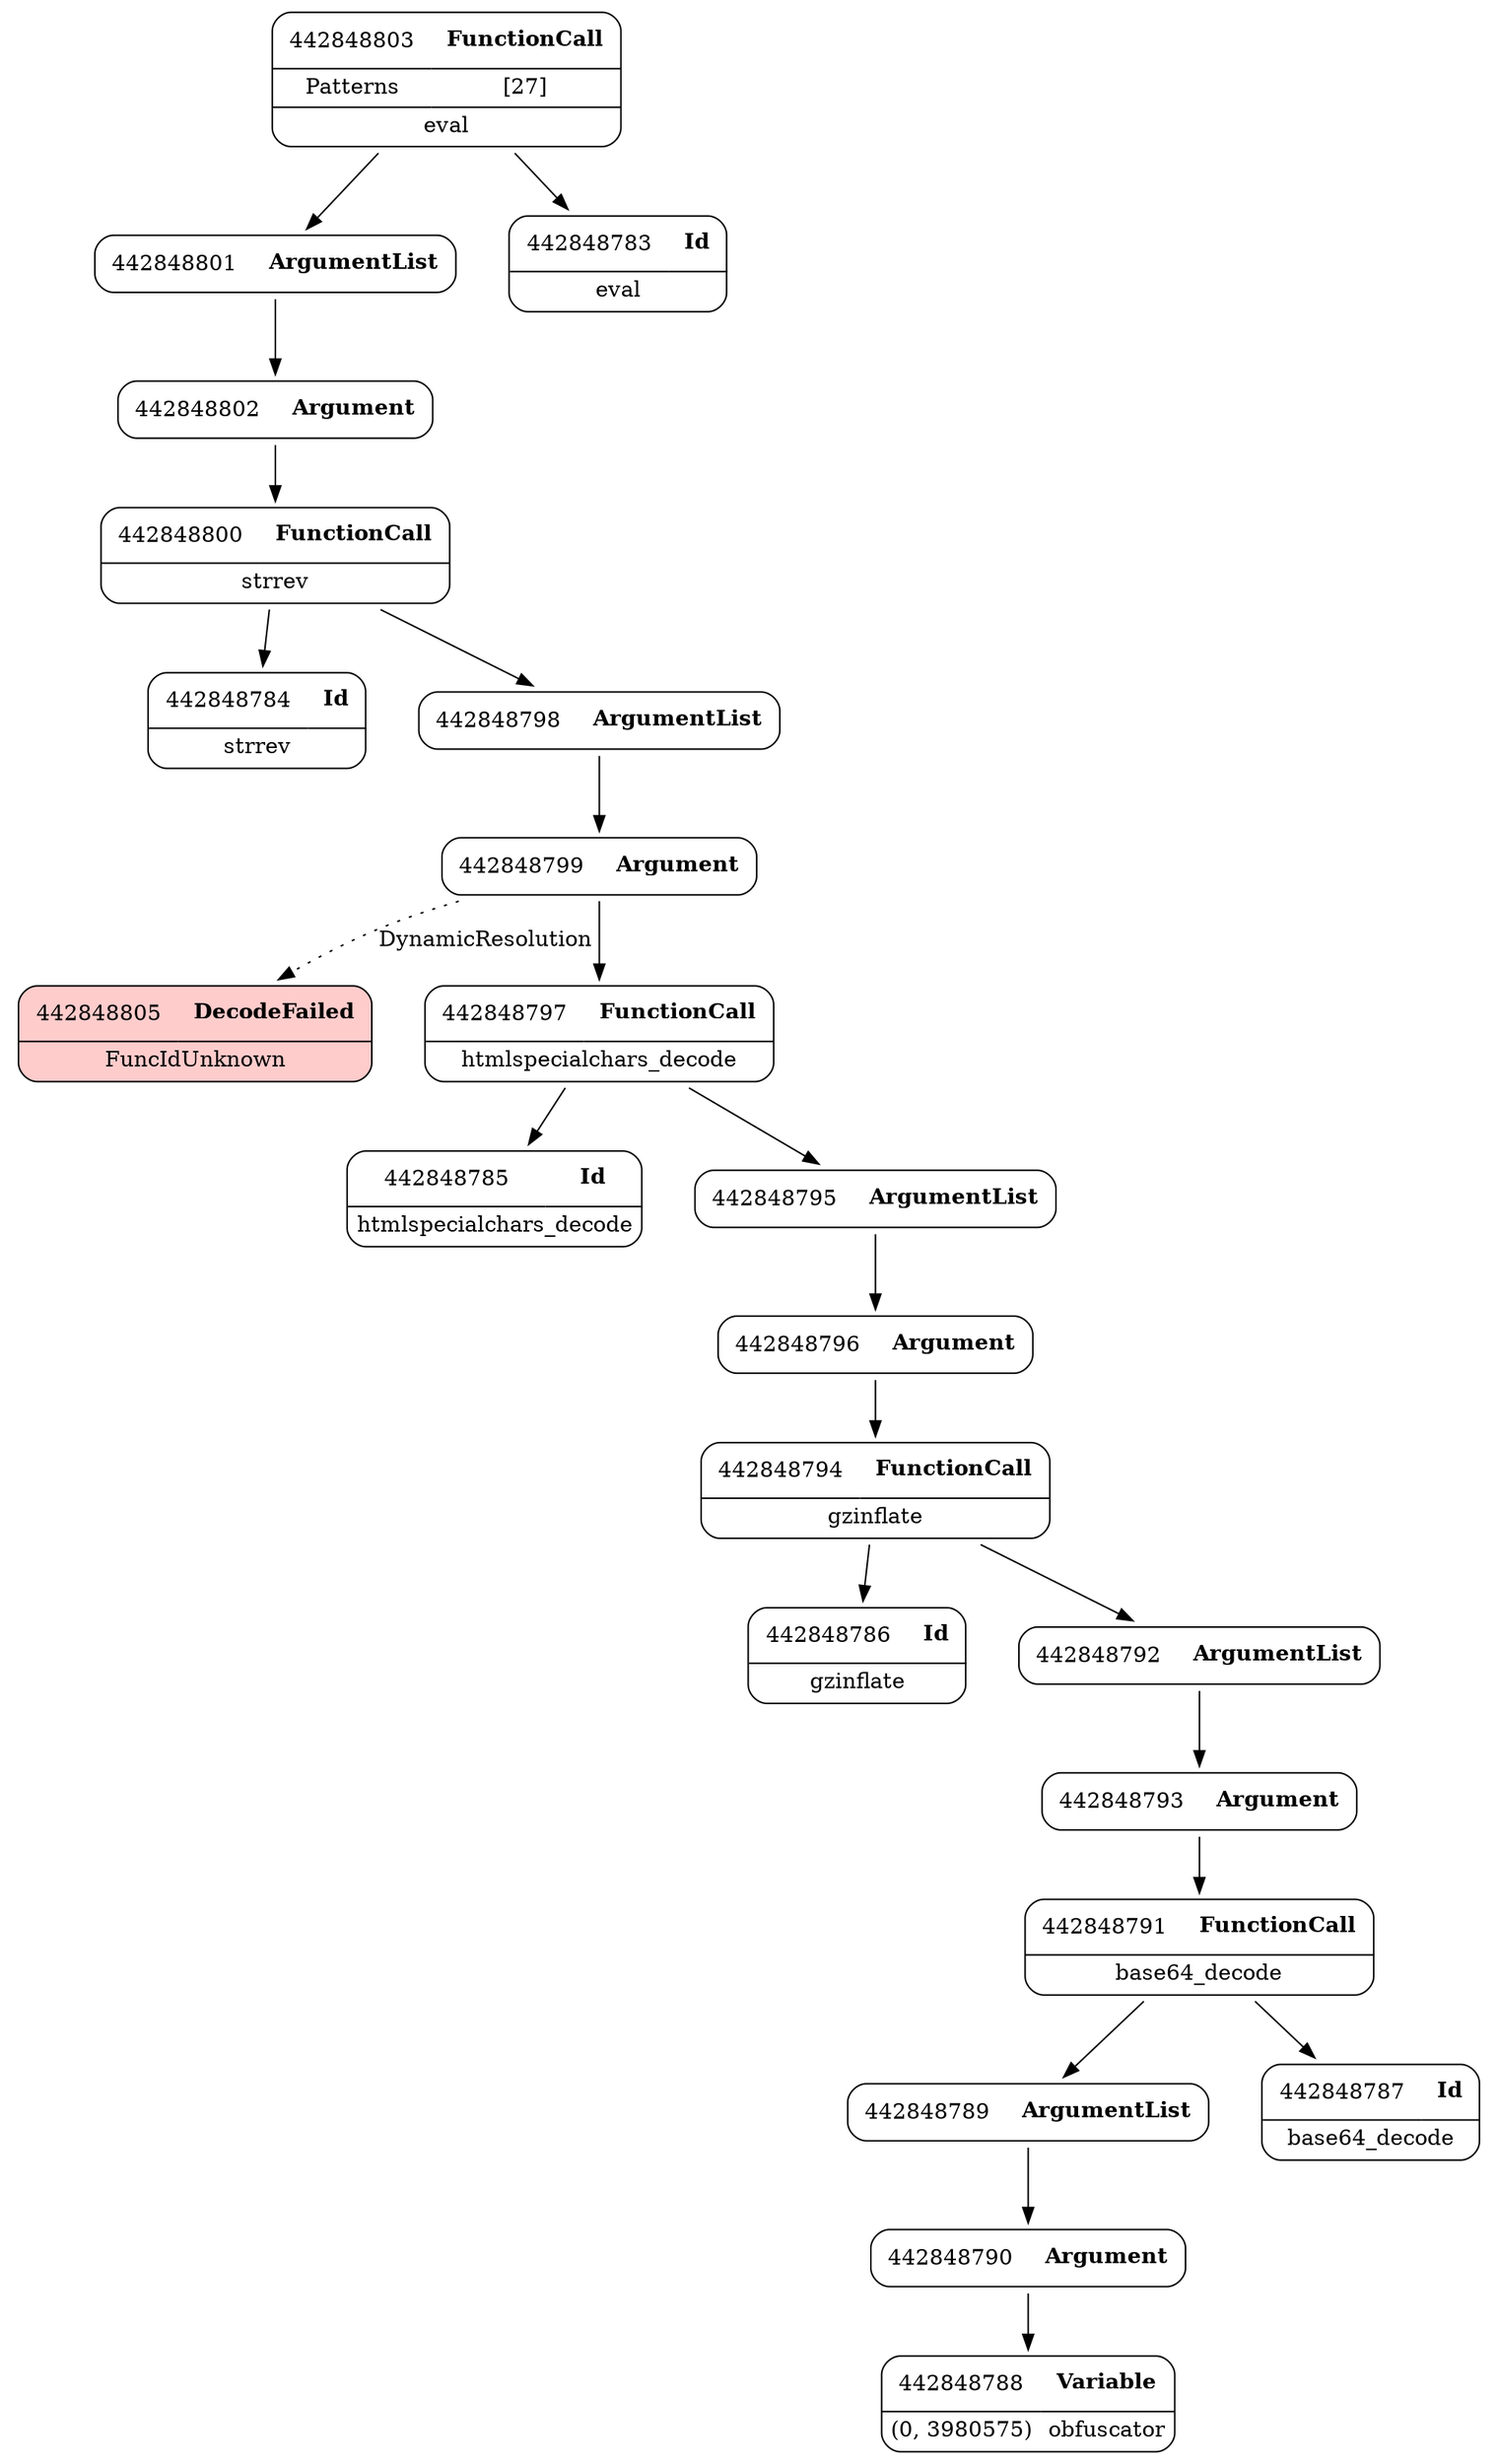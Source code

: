 digraph ast {
node [shape=none];
442848805 [label=<<TABLE border='1' cellspacing='0' cellpadding='10' style='rounded' bgcolor='#FFCCCC' ><TR><TD border='0'>442848805</TD><TD border='0'><B>DecodeFailed</B></TD></TR><HR/><TR><TD border='0' cellpadding='5' colspan='2'>FuncIdUnknown</TD></TR></TABLE>>];
442848801 [label=<<TABLE border='1' cellspacing='0' cellpadding='10' style='rounded' ><TR><TD border='0'>442848801</TD><TD border='0'><B>ArgumentList</B></TD></TR></TABLE>>];
442848801 -> 442848802 [weight=2];
442848800 [label=<<TABLE border='1' cellspacing='0' cellpadding='10' style='rounded' ><TR><TD border='0'>442848800</TD><TD border='0'><B>FunctionCall</B></TD></TR><HR/><TR><TD border='0' cellpadding='5' colspan='2'>strrev</TD></TR></TABLE>>];
442848800 -> 442848784 [weight=2];
442848800 -> 442848798 [weight=2];
442848803 [label=<<TABLE border='1' cellspacing='0' cellpadding='10' style='rounded' ><TR><TD border='0'>442848803</TD><TD border='0'><B>FunctionCall</B></TD></TR><HR/><TR><TD border='0' cellpadding='5'>Patterns</TD><TD border='0' cellpadding='5'>[27]</TD></TR><HR/><TR><TD border='0' cellpadding='5' colspan='2'>eval</TD></TR></TABLE>>];
442848803 -> 442848783 [weight=2];
442848803 -> 442848801 [weight=2];
442848802 [label=<<TABLE border='1' cellspacing='0' cellpadding='10' style='rounded' ><TR><TD border='0'>442848802</TD><TD border='0'><B>Argument</B></TD></TR></TABLE>>];
442848802 -> 442848800 [weight=2];
442848783 [label=<<TABLE border='1' cellspacing='0' cellpadding='10' style='rounded' ><TR><TD border='0'>442848783</TD><TD border='0'><B>Id</B></TD></TR><HR/><TR><TD border='0' cellpadding='5' colspan='2'>eval</TD></TR></TABLE>>];
442848789 [label=<<TABLE border='1' cellspacing='0' cellpadding='10' style='rounded' ><TR><TD border='0'>442848789</TD><TD border='0'><B>ArgumentList</B></TD></TR></TABLE>>];
442848789 -> 442848790 [weight=2];
442848788 [label=<<TABLE border='1' cellspacing='0' cellpadding='10' style='rounded' ><TR><TD border='0'>442848788</TD><TD border='0'><B>Variable</B></TD></TR><HR/><TR><TD border='0' cellpadding='5'>(0, 3980575)</TD><TD border='0' cellpadding='5'>obfuscator</TD></TR></TABLE>>];
442848791 [label=<<TABLE border='1' cellspacing='0' cellpadding='10' style='rounded' ><TR><TD border='0'>442848791</TD><TD border='0'><B>FunctionCall</B></TD></TR><HR/><TR><TD border='0' cellpadding='5' colspan='2'>base64_decode</TD></TR></TABLE>>];
442848791 -> 442848787 [weight=2];
442848791 -> 442848789 [weight=2];
442848790 [label=<<TABLE border='1' cellspacing='0' cellpadding='10' style='rounded' ><TR><TD border='0'>442848790</TD><TD border='0'><B>Argument</B></TD></TR></TABLE>>];
442848790 -> 442848788 [weight=2];
442848785 [label=<<TABLE border='1' cellspacing='0' cellpadding='10' style='rounded' ><TR><TD border='0'>442848785</TD><TD border='0'><B>Id</B></TD></TR><HR/><TR><TD border='0' cellpadding='5' colspan='2'>htmlspecialchars_decode</TD></TR></TABLE>>];
442848784 [label=<<TABLE border='1' cellspacing='0' cellpadding='10' style='rounded' ><TR><TD border='0'>442848784</TD><TD border='0'><B>Id</B></TD></TR><HR/><TR><TD border='0' cellpadding='5' colspan='2'>strrev</TD></TR></TABLE>>];
442848787 [label=<<TABLE border='1' cellspacing='0' cellpadding='10' style='rounded' ><TR><TD border='0'>442848787</TD><TD border='0'><B>Id</B></TD></TR><HR/><TR><TD border='0' cellpadding='5' colspan='2'>base64_decode</TD></TR></TABLE>>];
442848786 [label=<<TABLE border='1' cellspacing='0' cellpadding='10' style='rounded' ><TR><TD border='0'>442848786</TD><TD border='0'><B>Id</B></TD></TR><HR/><TR><TD border='0' cellpadding='5' colspan='2'>gzinflate</TD></TR></TABLE>>];
442848797 [label=<<TABLE border='1' cellspacing='0' cellpadding='10' style='rounded' ><TR><TD border='0'>442848797</TD><TD border='0'><B>FunctionCall</B></TD></TR><HR/><TR><TD border='0' cellpadding='5' colspan='2'>htmlspecialchars_decode</TD></TR></TABLE>>];
442848797 -> 442848785 [weight=2];
442848797 -> 442848795 [weight=2];
442848796 [label=<<TABLE border='1' cellspacing='0' cellpadding='10' style='rounded' ><TR><TD border='0'>442848796</TD><TD border='0'><B>Argument</B></TD></TR></TABLE>>];
442848796 -> 442848794 [weight=2];
442848799 [label=<<TABLE border='1' cellspacing='0' cellpadding='10' style='rounded' ><TR><TD border='0'>442848799</TD><TD border='0'><B>Argument</B></TD></TR></TABLE>>];
442848799 -> 442848797 [weight=2];
442848799 -> 442848805 [style=dotted,label=DynamicResolution];
442848798 [label=<<TABLE border='1' cellspacing='0' cellpadding='10' style='rounded' ><TR><TD border='0'>442848798</TD><TD border='0'><B>ArgumentList</B></TD></TR></TABLE>>];
442848798 -> 442848799 [weight=2];
442848793 [label=<<TABLE border='1' cellspacing='0' cellpadding='10' style='rounded' ><TR><TD border='0'>442848793</TD><TD border='0'><B>Argument</B></TD></TR></TABLE>>];
442848793 -> 442848791 [weight=2];
442848792 [label=<<TABLE border='1' cellspacing='0' cellpadding='10' style='rounded' ><TR><TD border='0'>442848792</TD><TD border='0'><B>ArgumentList</B></TD></TR></TABLE>>];
442848792 -> 442848793 [weight=2];
442848795 [label=<<TABLE border='1' cellspacing='0' cellpadding='10' style='rounded' ><TR><TD border='0'>442848795</TD><TD border='0'><B>ArgumentList</B></TD></TR></TABLE>>];
442848795 -> 442848796 [weight=2];
442848794 [label=<<TABLE border='1' cellspacing='0' cellpadding='10' style='rounded' ><TR><TD border='0'>442848794</TD><TD border='0'><B>FunctionCall</B></TD></TR><HR/><TR><TD border='0' cellpadding='5' colspan='2'>gzinflate</TD></TR></TABLE>>];
442848794 -> 442848786 [weight=2];
442848794 -> 442848792 [weight=2];
}

